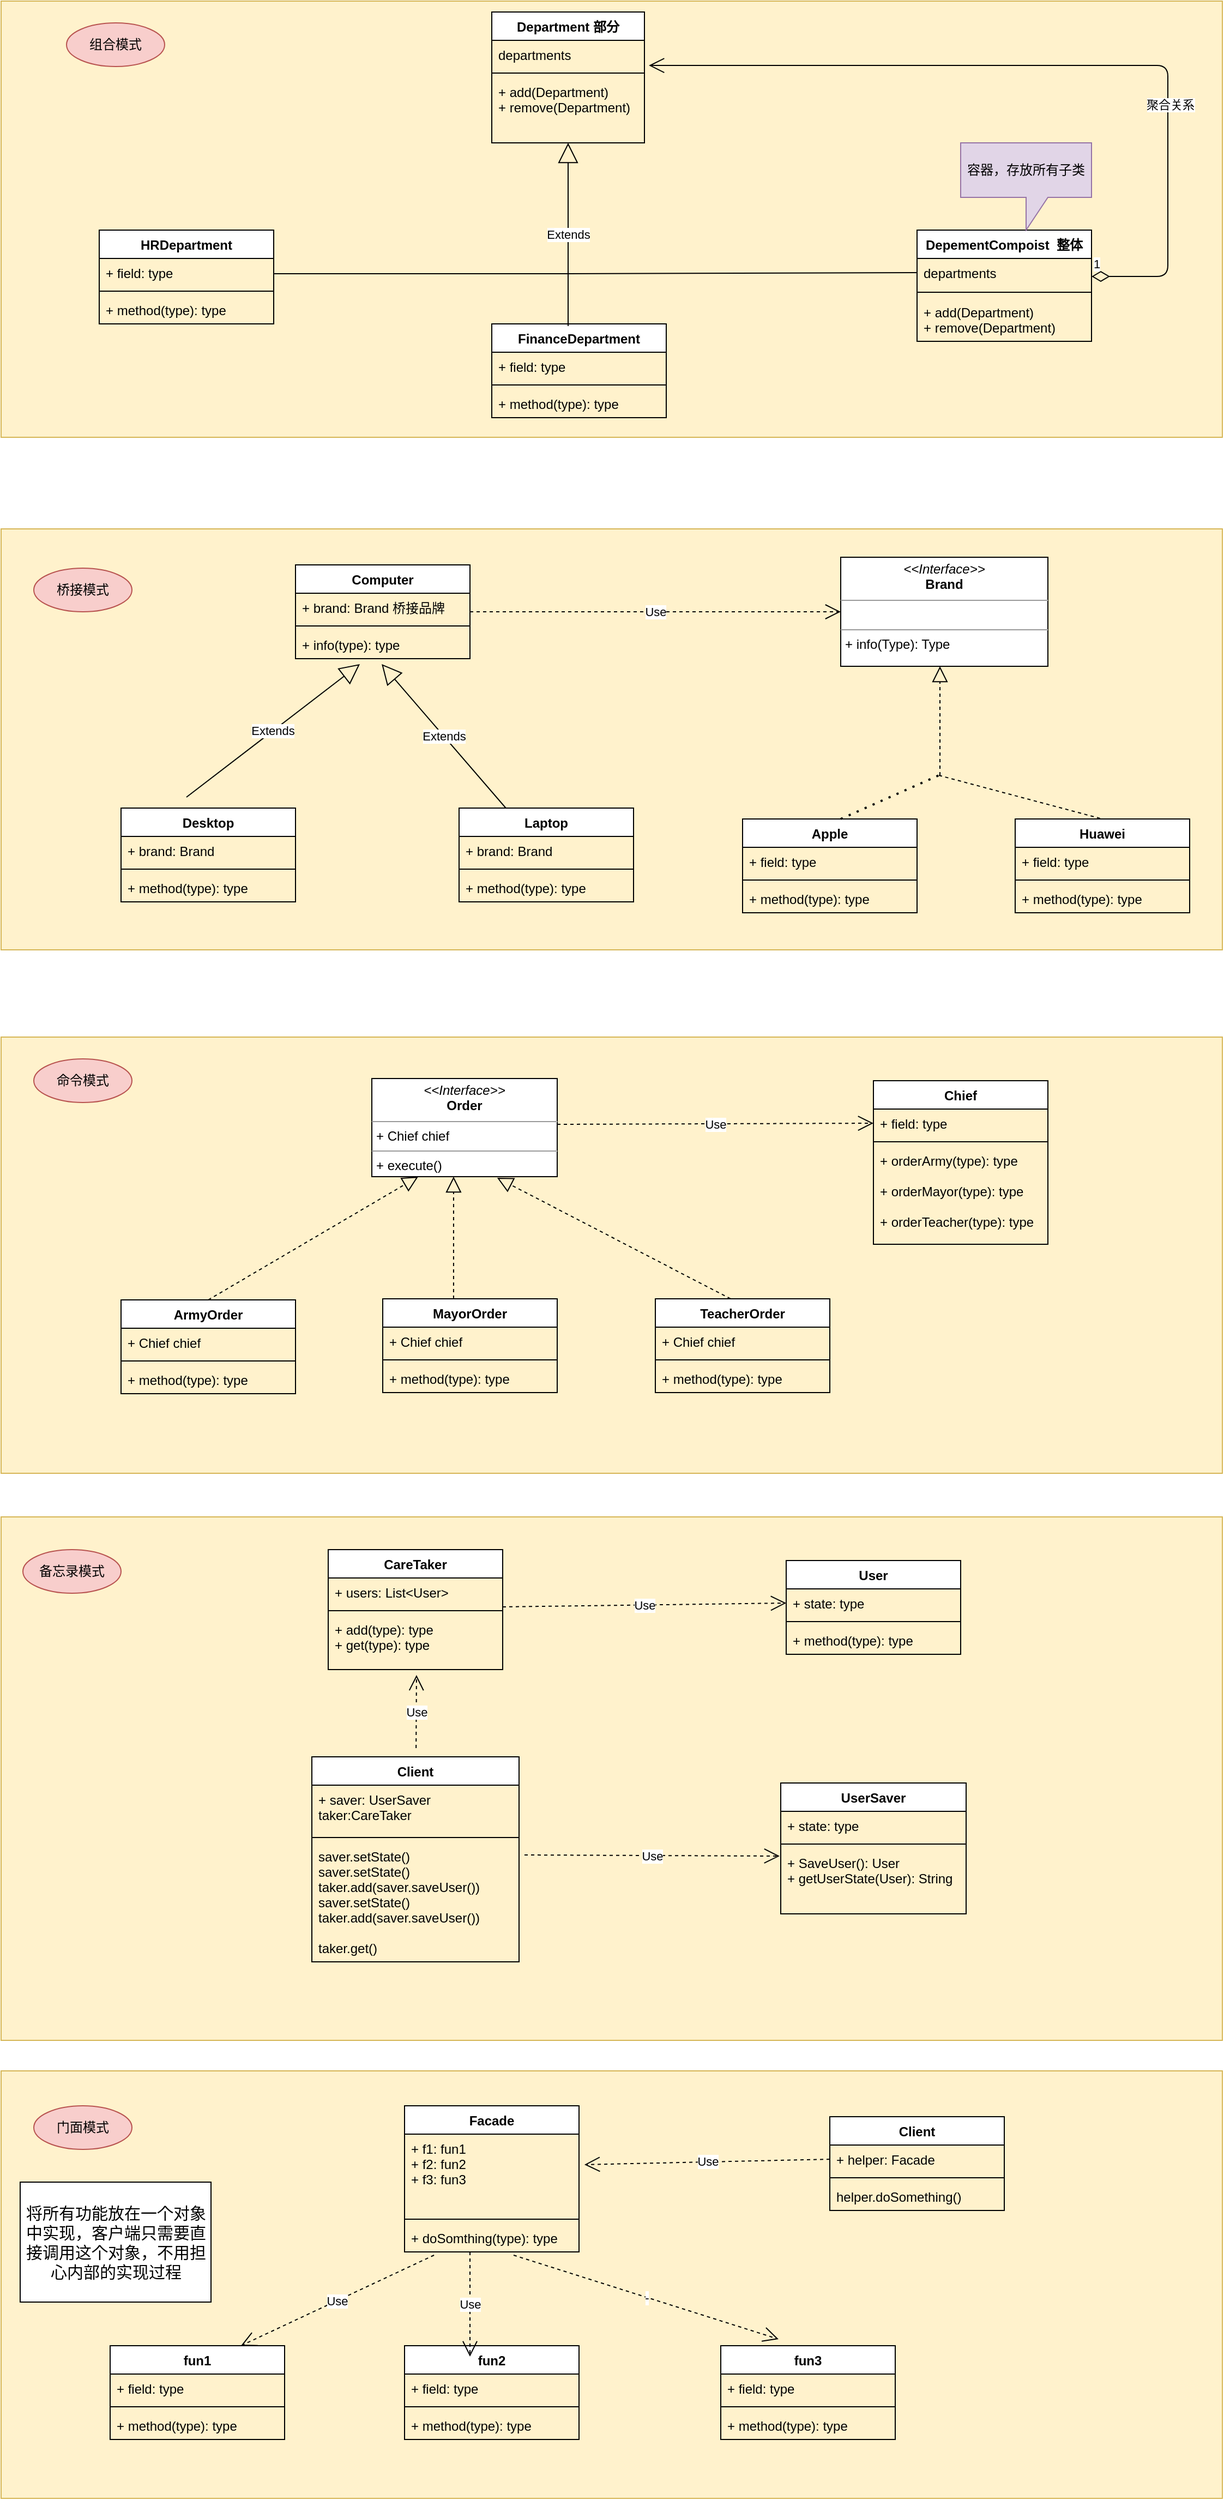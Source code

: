 <mxfile version="15.3.6" type="github">
  <diagram id="GvEr7ZdmqmjLP1MKs6Ed" name="第 1 页">
    <mxGraphModel dx="2591" dy="1581" grid="1" gridSize="10" guides="1" tooltips="1" connect="1" arrows="1" fold="1" page="1" pageScale="1" pageWidth="1169" pageHeight="827" math="0" shadow="0">
      <root>
        <mxCell id="0" />
        <mxCell id="1" parent="0" />
        <mxCell id="4RA-uVg1aK_W-1CRaHT_-1" value="" style="rounded=0;whiteSpace=wrap;html=1;fillColor=#fff2cc;strokeColor=#d6b656;" parent="1" vertex="1">
          <mxGeometry x="-720" y="-70" width="1120" height="400" as="geometry" />
        </mxCell>
        <mxCell id="4RA-uVg1aK_W-1CRaHT_-2" value="组合模式" style="ellipse;whiteSpace=wrap;html=1;fillColor=#f8cecc;strokeColor=#b85450;" parent="1" vertex="1">
          <mxGeometry x="-660" y="-50" width="90" height="40" as="geometry" />
        </mxCell>
        <mxCell id="4RA-uVg1aK_W-1CRaHT_-3" value="Department 部分" style="swimlane;fontStyle=1;align=center;verticalAlign=top;childLayout=stackLayout;horizontal=1;startSize=26;horizontalStack=0;resizeParent=1;resizeParentMax=0;resizeLast=0;collapsible=1;marginBottom=0;" parent="1" vertex="1">
          <mxGeometry x="-270" y="-60" width="140" height="120" as="geometry" />
        </mxCell>
        <mxCell id="4RA-uVg1aK_W-1CRaHT_-4" value="departments" style="text;strokeColor=none;fillColor=none;align=left;verticalAlign=top;spacingLeft=4;spacingRight=4;overflow=hidden;rotatable=0;points=[[0,0.5],[1,0.5]];portConstraint=eastwest;" parent="4RA-uVg1aK_W-1CRaHT_-3" vertex="1">
          <mxGeometry y="26" width="140" height="26" as="geometry" />
        </mxCell>
        <mxCell id="4RA-uVg1aK_W-1CRaHT_-5" value="" style="line;strokeWidth=1;fillColor=none;align=left;verticalAlign=middle;spacingTop=-1;spacingLeft=3;spacingRight=3;rotatable=0;labelPosition=right;points=[];portConstraint=eastwest;" parent="4RA-uVg1aK_W-1CRaHT_-3" vertex="1">
          <mxGeometry y="52" width="140" height="8" as="geometry" />
        </mxCell>
        <mxCell id="4RA-uVg1aK_W-1CRaHT_-6" value="+ add(Department)&#xa;+ remove(Department)" style="text;strokeColor=none;fillColor=none;align=left;verticalAlign=top;spacingLeft=4;spacingRight=4;overflow=hidden;rotatable=0;points=[[0,0.5],[1,0.5]];portConstraint=eastwest;" parent="4RA-uVg1aK_W-1CRaHT_-3" vertex="1">
          <mxGeometry y="60" width="140" height="60" as="geometry" />
        </mxCell>
        <mxCell id="4RA-uVg1aK_W-1CRaHT_-7" value="HRDepartment" style="swimlane;fontStyle=1;align=center;verticalAlign=top;childLayout=stackLayout;horizontal=1;startSize=26;horizontalStack=0;resizeParent=1;resizeParentMax=0;resizeLast=0;collapsible=1;marginBottom=0;" parent="1" vertex="1">
          <mxGeometry x="-630" y="140" width="160" height="86" as="geometry" />
        </mxCell>
        <mxCell id="4RA-uVg1aK_W-1CRaHT_-8" value="+ field: type" style="text;strokeColor=none;fillColor=none;align=left;verticalAlign=top;spacingLeft=4;spacingRight=4;overflow=hidden;rotatable=0;points=[[0,0.5],[1,0.5]];portConstraint=eastwest;" parent="4RA-uVg1aK_W-1CRaHT_-7" vertex="1">
          <mxGeometry y="26" width="160" height="26" as="geometry" />
        </mxCell>
        <mxCell id="4RA-uVg1aK_W-1CRaHT_-9" value="" style="line;strokeWidth=1;fillColor=none;align=left;verticalAlign=middle;spacingTop=-1;spacingLeft=3;spacingRight=3;rotatable=0;labelPosition=right;points=[];portConstraint=eastwest;" parent="4RA-uVg1aK_W-1CRaHT_-7" vertex="1">
          <mxGeometry y="52" width="160" height="8" as="geometry" />
        </mxCell>
        <mxCell id="4RA-uVg1aK_W-1CRaHT_-10" value="+ method(type): type" style="text;strokeColor=none;fillColor=none;align=left;verticalAlign=top;spacingLeft=4;spacingRight=4;overflow=hidden;rotatable=0;points=[[0,0.5],[1,0.5]];portConstraint=eastwest;" parent="4RA-uVg1aK_W-1CRaHT_-7" vertex="1">
          <mxGeometry y="60" width="160" height="26" as="geometry" />
        </mxCell>
        <mxCell id="4RA-uVg1aK_W-1CRaHT_-11" value="FinanceDepartment" style="swimlane;fontStyle=1;align=center;verticalAlign=top;childLayout=stackLayout;horizontal=1;startSize=26;horizontalStack=0;resizeParent=1;resizeParentMax=0;resizeLast=0;collapsible=1;marginBottom=0;" parent="1" vertex="1">
          <mxGeometry x="-270" y="226" width="160" height="86" as="geometry" />
        </mxCell>
        <mxCell id="4RA-uVg1aK_W-1CRaHT_-12" value="+ field: type" style="text;strokeColor=none;fillColor=none;align=left;verticalAlign=top;spacingLeft=4;spacingRight=4;overflow=hidden;rotatable=0;points=[[0,0.5],[1,0.5]];portConstraint=eastwest;" parent="4RA-uVg1aK_W-1CRaHT_-11" vertex="1">
          <mxGeometry y="26" width="160" height="26" as="geometry" />
        </mxCell>
        <mxCell id="4RA-uVg1aK_W-1CRaHT_-13" value="" style="line;strokeWidth=1;fillColor=none;align=left;verticalAlign=middle;spacingTop=-1;spacingLeft=3;spacingRight=3;rotatable=0;labelPosition=right;points=[];portConstraint=eastwest;" parent="4RA-uVg1aK_W-1CRaHT_-11" vertex="1">
          <mxGeometry y="52" width="160" height="8" as="geometry" />
        </mxCell>
        <mxCell id="4RA-uVg1aK_W-1CRaHT_-14" value="+ method(type): type" style="text;strokeColor=none;fillColor=none;align=left;verticalAlign=top;spacingLeft=4;spacingRight=4;overflow=hidden;rotatable=0;points=[[0,0.5],[1,0.5]];portConstraint=eastwest;" parent="4RA-uVg1aK_W-1CRaHT_-11" vertex="1">
          <mxGeometry y="60" width="160" height="26" as="geometry" />
        </mxCell>
        <mxCell id="4RA-uVg1aK_W-1CRaHT_-15" value="DepementCompoist  整体" style="swimlane;fontStyle=1;align=center;verticalAlign=top;childLayout=stackLayout;horizontal=1;startSize=26;horizontalStack=0;resizeParent=1;resizeParentMax=0;resizeLast=0;collapsible=1;marginBottom=0;" parent="1" vertex="1">
          <mxGeometry x="120" y="140" width="160" height="102" as="geometry" />
        </mxCell>
        <mxCell id="4RA-uVg1aK_W-1CRaHT_-16" value="departments " style="text;strokeColor=none;fillColor=none;align=left;verticalAlign=top;spacingLeft=4;spacingRight=4;overflow=hidden;rotatable=0;points=[[0,0.5],[1,0.5]];portConstraint=eastwest;" parent="4RA-uVg1aK_W-1CRaHT_-15" vertex="1">
          <mxGeometry y="26" width="160" height="26" as="geometry" />
        </mxCell>
        <mxCell id="4RA-uVg1aK_W-1CRaHT_-17" value="" style="line;strokeWidth=1;fillColor=none;align=left;verticalAlign=middle;spacingTop=-1;spacingLeft=3;spacingRight=3;rotatable=0;labelPosition=right;points=[];portConstraint=eastwest;" parent="4RA-uVg1aK_W-1CRaHT_-15" vertex="1">
          <mxGeometry y="52" width="160" height="10" as="geometry" />
        </mxCell>
        <mxCell id="4RA-uVg1aK_W-1CRaHT_-18" value="+ add(Department)&#xa;+ remove(Department)" style="text;strokeColor=none;fillColor=none;align=left;verticalAlign=top;spacingLeft=4;spacingRight=4;overflow=hidden;rotatable=0;points=[[0,0.5],[1,0.5]];portConstraint=eastwest;" parent="4RA-uVg1aK_W-1CRaHT_-15" vertex="1">
          <mxGeometry y="62" width="160" height="40" as="geometry" />
        </mxCell>
        <mxCell id="4RA-uVg1aK_W-1CRaHT_-22" value="Extends" style="endArrow=block;endSize=16;endFill=0;html=1;exitX=0.375;exitY=0.023;exitDx=0;exitDy=0;exitPerimeter=0;" parent="1" edge="1">
          <mxGeometry width="160" relative="1" as="geometry">
            <mxPoint x="-200" y="227.978" as="sourcePoint" />
            <mxPoint x="-200" y="60" as="targetPoint" />
          </mxGeometry>
        </mxCell>
        <mxCell id="4RA-uVg1aK_W-1CRaHT_-23" value="容器，存放所有子类" style="shape=callout;whiteSpace=wrap;html=1;perimeter=calloutPerimeter;fillColor=#e1d5e7;strokeColor=#9673a6;" parent="1" vertex="1">
          <mxGeometry x="160" y="60" width="120" height="80" as="geometry" />
        </mxCell>
        <mxCell id="4RA-uVg1aK_W-1CRaHT_-25" value="" style="endArrow=none;html=1;exitX=1;exitY=0.538;exitDx=0;exitDy=0;exitPerimeter=0;" parent="1" source="4RA-uVg1aK_W-1CRaHT_-8" edge="1">
          <mxGeometry width="50" height="50" relative="1" as="geometry">
            <mxPoint x="-470" y="220" as="sourcePoint" />
            <mxPoint x="-200" y="180" as="targetPoint" />
          </mxGeometry>
        </mxCell>
        <mxCell id="4RA-uVg1aK_W-1CRaHT_-26" value="" style="endArrow=none;html=1;entryX=0;entryY=0.5;entryDx=0;entryDy=0;" parent="1" target="4RA-uVg1aK_W-1CRaHT_-16" edge="1">
          <mxGeometry width="50" height="50" relative="1" as="geometry">
            <mxPoint x="-200" y="180" as="sourcePoint" />
            <mxPoint x="-80" y="150" as="targetPoint" />
          </mxGeometry>
        </mxCell>
        <mxCell id="4RA-uVg1aK_W-1CRaHT_-27" value="1" style="endArrow=open;html=1;endSize=12;startArrow=diamondThin;startSize=14;startFill=0;edgeStyle=orthogonalEdgeStyle;align=left;verticalAlign=bottom;entryX=1.029;entryY=0.885;entryDx=0;entryDy=0;entryPerimeter=0;" parent="1" target="4RA-uVg1aK_W-1CRaHT_-4" edge="1">
          <mxGeometry x="-1" y="3" relative="1" as="geometry">
            <mxPoint x="280" y="182.5" as="sourcePoint" />
            <mxPoint x="440" y="182.5" as="targetPoint" />
            <Array as="points">
              <mxPoint x="350" y="183" />
              <mxPoint x="350" y="-11" />
            </Array>
          </mxGeometry>
        </mxCell>
        <mxCell id="4RA-uVg1aK_W-1CRaHT_-28" value="聚合关系" style="edgeLabel;html=1;align=center;verticalAlign=middle;resizable=0;points=[];" parent="4RA-uVg1aK_W-1CRaHT_-27" vertex="1" connectable="0">
          <mxGeometry x="-0.385" y="-2" relative="1" as="geometry">
            <mxPoint as="offset" />
          </mxGeometry>
        </mxCell>
        <mxCell id="4RA-uVg1aK_W-1CRaHT_-29" value="" style="rounded=0;whiteSpace=wrap;html=1;fillColor=#fff2cc;strokeColor=#d6b656;" parent="1" vertex="1">
          <mxGeometry x="-720" y="414" width="1120" height="386" as="geometry" />
        </mxCell>
        <mxCell id="4RA-uVg1aK_W-1CRaHT_-30" value="桥接模式" style="ellipse;whiteSpace=wrap;html=1;fillColor=#f8cecc;strokeColor=#b85450;" parent="1" vertex="1">
          <mxGeometry x="-690" y="450" width="90" height="40" as="geometry" />
        </mxCell>
        <mxCell id="4RA-uVg1aK_W-1CRaHT_-31" value="Computer" style="swimlane;fontStyle=1;align=center;verticalAlign=top;childLayout=stackLayout;horizontal=1;startSize=26;horizontalStack=0;resizeParent=1;resizeParentMax=0;resizeLast=0;collapsible=1;marginBottom=0;" parent="1" vertex="1">
          <mxGeometry x="-450" y="447" width="160" height="86" as="geometry" />
        </mxCell>
        <mxCell id="4RA-uVg1aK_W-1CRaHT_-32" value="+ brand: Brand 桥接品牌" style="text;strokeColor=none;fillColor=none;align=left;verticalAlign=top;spacingLeft=4;spacingRight=4;overflow=hidden;rotatable=0;points=[[0,0.5],[1,0.5]];portConstraint=eastwest;" parent="4RA-uVg1aK_W-1CRaHT_-31" vertex="1">
          <mxGeometry y="26" width="160" height="26" as="geometry" />
        </mxCell>
        <mxCell id="4RA-uVg1aK_W-1CRaHT_-33" value="" style="line;strokeWidth=1;fillColor=none;align=left;verticalAlign=middle;spacingTop=-1;spacingLeft=3;spacingRight=3;rotatable=0;labelPosition=right;points=[];portConstraint=eastwest;" parent="4RA-uVg1aK_W-1CRaHT_-31" vertex="1">
          <mxGeometry y="52" width="160" height="8" as="geometry" />
        </mxCell>
        <mxCell id="4RA-uVg1aK_W-1CRaHT_-34" value="+ info(type): type" style="text;strokeColor=none;fillColor=none;align=left;verticalAlign=top;spacingLeft=4;spacingRight=4;overflow=hidden;rotatable=0;points=[[0,0.5],[1,0.5]];portConstraint=eastwest;" parent="4RA-uVg1aK_W-1CRaHT_-31" vertex="1">
          <mxGeometry y="60" width="160" height="26" as="geometry" />
        </mxCell>
        <mxCell id="4RA-uVg1aK_W-1CRaHT_-49" value="&lt;p style=&quot;margin: 0px ; margin-top: 4px ; text-align: center&quot;&gt;&lt;i&gt;&amp;lt;&amp;lt;Interface&amp;gt;&amp;gt;&lt;/i&gt;&lt;br&gt;&lt;b&gt;Brand&lt;/b&gt;&lt;/p&gt;&lt;hr size=&quot;1&quot;&gt;&lt;p style=&quot;margin: 0px ; margin-left: 4px&quot;&gt;&lt;br&gt;&lt;/p&gt;&lt;hr size=&quot;1&quot;&gt;&lt;p style=&quot;margin: 0px ; margin-left: 4px&quot;&gt;+ info(Type): Type&lt;br&gt;&lt;/p&gt;" style="verticalAlign=top;align=left;overflow=fill;fontSize=12;fontFamily=Helvetica;html=1;" parent="1" vertex="1">
          <mxGeometry x="50" y="440" width="190" height="100" as="geometry" />
        </mxCell>
        <mxCell id="4RA-uVg1aK_W-1CRaHT_-50" value="Desktop" style="swimlane;fontStyle=1;align=center;verticalAlign=top;childLayout=stackLayout;horizontal=1;startSize=26;horizontalStack=0;resizeParent=1;resizeParentMax=0;resizeLast=0;collapsible=1;marginBottom=0;" parent="1" vertex="1">
          <mxGeometry x="-610" y="670" width="160" height="86" as="geometry" />
        </mxCell>
        <mxCell id="4RA-uVg1aK_W-1CRaHT_-51" value="+ brand: Brand" style="text;strokeColor=none;fillColor=none;align=left;verticalAlign=top;spacingLeft=4;spacingRight=4;overflow=hidden;rotatable=0;points=[[0,0.5],[1,0.5]];portConstraint=eastwest;" parent="4RA-uVg1aK_W-1CRaHT_-50" vertex="1">
          <mxGeometry y="26" width="160" height="26" as="geometry" />
        </mxCell>
        <mxCell id="4RA-uVg1aK_W-1CRaHT_-52" value="" style="line;strokeWidth=1;fillColor=none;align=left;verticalAlign=middle;spacingTop=-1;spacingLeft=3;spacingRight=3;rotatable=0;labelPosition=right;points=[];portConstraint=eastwest;" parent="4RA-uVg1aK_W-1CRaHT_-50" vertex="1">
          <mxGeometry y="52" width="160" height="8" as="geometry" />
        </mxCell>
        <mxCell id="4RA-uVg1aK_W-1CRaHT_-53" value="+ method(type): type" style="text;strokeColor=none;fillColor=none;align=left;verticalAlign=top;spacingLeft=4;spacingRight=4;overflow=hidden;rotatable=0;points=[[0,0.5],[1,0.5]];portConstraint=eastwest;" parent="4RA-uVg1aK_W-1CRaHT_-50" vertex="1">
          <mxGeometry y="60" width="160" height="26" as="geometry" />
        </mxCell>
        <mxCell id="4RA-uVg1aK_W-1CRaHT_-54" value="Laptop" style="swimlane;fontStyle=1;align=center;verticalAlign=top;childLayout=stackLayout;horizontal=1;startSize=26;horizontalStack=0;resizeParent=1;resizeParentMax=0;resizeLast=0;collapsible=1;marginBottom=0;" parent="1" vertex="1">
          <mxGeometry x="-300" y="670" width="160" height="86" as="geometry" />
        </mxCell>
        <mxCell id="4RA-uVg1aK_W-1CRaHT_-55" value="+ brand: Brand" style="text;strokeColor=none;fillColor=none;align=left;verticalAlign=top;spacingLeft=4;spacingRight=4;overflow=hidden;rotatable=0;points=[[0,0.5],[1,0.5]];portConstraint=eastwest;" parent="4RA-uVg1aK_W-1CRaHT_-54" vertex="1">
          <mxGeometry y="26" width="160" height="26" as="geometry" />
        </mxCell>
        <mxCell id="4RA-uVg1aK_W-1CRaHT_-56" value="" style="line;strokeWidth=1;fillColor=none;align=left;verticalAlign=middle;spacingTop=-1;spacingLeft=3;spacingRight=3;rotatable=0;labelPosition=right;points=[];portConstraint=eastwest;" parent="4RA-uVg1aK_W-1CRaHT_-54" vertex="1">
          <mxGeometry y="52" width="160" height="8" as="geometry" />
        </mxCell>
        <mxCell id="4RA-uVg1aK_W-1CRaHT_-57" value="+ method(type): type" style="text;strokeColor=none;fillColor=none;align=left;verticalAlign=top;spacingLeft=4;spacingRight=4;overflow=hidden;rotatable=0;points=[[0,0.5],[1,0.5]];portConstraint=eastwest;" parent="4RA-uVg1aK_W-1CRaHT_-54" vertex="1">
          <mxGeometry y="60" width="160" height="26" as="geometry" />
        </mxCell>
        <mxCell id="4RA-uVg1aK_W-1CRaHT_-58" value="Apple" style="swimlane;fontStyle=1;align=center;verticalAlign=top;childLayout=stackLayout;horizontal=1;startSize=26;horizontalStack=0;resizeParent=1;resizeParentMax=0;resizeLast=0;collapsible=1;marginBottom=0;" parent="1" vertex="1">
          <mxGeometry x="-40" y="680" width="160" height="86" as="geometry" />
        </mxCell>
        <mxCell id="4RA-uVg1aK_W-1CRaHT_-59" value="+ field: type" style="text;strokeColor=none;fillColor=none;align=left;verticalAlign=top;spacingLeft=4;spacingRight=4;overflow=hidden;rotatable=0;points=[[0,0.5],[1,0.5]];portConstraint=eastwest;" parent="4RA-uVg1aK_W-1CRaHT_-58" vertex="1">
          <mxGeometry y="26" width="160" height="26" as="geometry" />
        </mxCell>
        <mxCell id="4RA-uVg1aK_W-1CRaHT_-60" value="" style="line;strokeWidth=1;fillColor=none;align=left;verticalAlign=middle;spacingTop=-1;spacingLeft=3;spacingRight=3;rotatable=0;labelPosition=right;points=[];portConstraint=eastwest;" parent="4RA-uVg1aK_W-1CRaHT_-58" vertex="1">
          <mxGeometry y="52" width="160" height="8" as="geometry" />
        </mxCell>
        <mxCell id="4RA-uVg1aK_W-1CRaHT_-61" value="+ method(type): type" style="text;strokeColor=none;fillColor=none;align=left;verticalAlign=top;spacingLeft=4;spacingRight=4;overflow=hidden;rotatable=0;points=[[0,0.5],[1,0.5]];portConstraint=eastwest;" parent="4RA-uVg1aK_W-1CRaHT_-58" vertex="1">
          <mxGeometry y="60" width="160" height="26" as="geometry" />
        </mxCell>
        <mxCell id="4RA-uVg1aK_W-1CRaHT_-62" value="Huawei" style="swimlane;fontStyle=1;align=center;verticalAlign=top;childLayout=stackLayout;horizontal=1;startSize=26;horizontalStack=0;resizeParent=1;resizeParentMax=0;resizeLast=0;collapsible=1;marginBottom=0;" parent="1" vertex="1">
          <mxGeometry x="210" y="680" width="160" height="86" as="geometry" />
        </mxCell>
        <mxCell id="4RA-uVg1aK_W-1CRaHT_-63" value="+ field: type" style="text;strokeColor=none;fillColor=none;align=left;verticalAlign=top;spacingLeft=4;spacingRight=4;overflow=hidden;rotatable=0;points=[[0,0.5],[1,0.5]];portConstraint=eastwest;" parent="4RA-uVg1aK_W-1CRaHT_-62" vertex="1">
          <mxGeometry y="26" width="160" height="26" as="geometry" />
        </mxCell>
        <mxCell id="4RA-uVg1aK_W-1CRaHT_-64" value="" style="line;strokeWidth=1;fillColor=none;align=left;verticalAlign=middle;spacingTop=-1;spacingLeft=3;spacingRight=3;rotatable=0;labelPosition=right;points=[];portConstraint=eastwest;" parent="4RA-uVg1aK_W-1CRaHT_-62" vertex="1">
          <mxGeometry y="52" width="160" height="8" as="geometry" />
        </mxCell>
        <mxCell id="4RA-uVg1aK_W-1CRaHT_-65" value="+ method(type): type" style="text;strokeColor=none;fillColor=none;align=left;verticalAlign=top;spacingLeft=4;spacingRight=4;overflow=hidden;rotatable=0;points=[[0,0.5],[1,0.5]];portConstraint=eastwest;" parent="4RA-uVg1aK_W-1CRaHT_-62" vertex="1">
          <mxGeometry y="60" width="160" height="26" as="geometry" />
        </mxCell>
        <mxCell id="4RA-uVg1aK_W-1CRaHT_-66" value="" style="endArrow=block;dashed=1;endFill=0;endSize=12;html=1;entryX=0.5;entryY=1;entryDx=0;entryDy=0;" parent="1" edge="1">
          <mxGeometry width="160" relative="1" as="geometry">
            <mxPoint x="141" y="640" as="sourcePoint" />
            <mxPoint x="141" y="540" as="targetPoint" />
          </mxGeometry>
        </mxCell>
        <mxCell id="4RA-uVg1aK_W-1CRaHT_-67" value="" style="endArrow=none;dashed=1;html=1;dashPattern=1 3;strokeWidth=2;" parent="1" edge="1">
          <mxGeometry width="50" height="50" relative="1" as="geometry">
            <mxPoint x="50" y="680" as="sourcePoint" />
            <mxPoint x="140" y="640" as="targetPoint" />
          </mxGeometry>
        </mxCell>
        <mxCell id="4RA-uVg1aK_W-1CRaHT_-68" value="" style="endArrow=none;dashed=1;html=1;entryX=0.5;entryY=0;entryDx=0;entryDy=0;" parent="1" target="4RA-uVg1aK_W-1CRaHT_-62" edge="1">
          <mxGeometry width="50" height="50" relative="1" as="geometry">
            <mxPoint x="140" y="640" as="sourcePoint" />
            <mxPoint x="240" y="646.218" as="targetPoint" />
          </mxGeometry>
        </mxCell>
        <mxCell id="4RA-uVg1aK_W-1CRaHT_-69" value="Extends" style="endArrow=block;endSize=16;endFill=0;html=1;entryX=0.369;entryY=1.192;entryDx=0;entryDy=0;entryPerimeter=0;" parent="1" target="4RA-uVg1aK_W-1CRaHT_-34" edge="1">
          <mxGeometry width="160" relative="1" as="geometry">
            <mxPoint x="-550" y="660" as="sourcePoint" />
            <mxPoint x="-390" y="660" as="targetPoint" />
          </mxGeometry>
        </mxCell>
        <mxCell id="4RA-uVg1aK_W-1CRaHT_-70" value="Extends" style="endArrow=block;endSize=16;endFill=0;html=1;entryX=0.494;entryY=1.192;entryDx=0;entryDy=0;entryPerimeter=0;" parent="1" source="4RA-uVg1aK_W-1CRaHT_-54" target="4RA-uVg1aK_W-1CRaHT_-34" edge="1">
          <mxGeometry width="160" relative="1" as="geometry">
            <mxPoint x="-370" y="570" as="sourcePoint" />
            <mxPoint x="-210" y="570" as="targetPoint" />
          </mxGeometry>
        </mxCell>
        <mxCell id="4RA-uVg1aK_W-1CRaHT_-71" value="Use" style="endArrow=open;endSize=12;dashed=1;html=1;entryX=0;entryY=0.5;entryDx=0;entryDy=0;" parent="1" target="4RA-uVg1aK_W-1CRaHT_-49" edge="1">
          <mxGeometry width="160" relative="1" as="geometry">
            <mxPoint x="-290" y="490" as="sourcePoint" />
            <mxPoint x="-130" y="490" as="targetPoint" />
          </mxGeometry>
        </mxCell>
        <mxCell id="ZDhv_CocWmKx3d2dLBUa-2" value="" style="rounded=0;whiteSpace=wrap;html=1;hachureGap=4;pointerEvents=0;fillColor=#fff2cc;strokeColor=#d6b656;" parent="1" vertex="1">
          <mxGeometry x="-720" y="880" width="1120" height="400" as="geometry" />
        </mxCell>
        <mxCell id="ZDhv_CocWmKx3d2dLBUa-3" value="命令模式" style="ellipse;whiteSpace=wrap;html=1;fillColor=#f8cecc;strokeColor=#b85450;" parent="1" vertex="1">
          <mxGeometry x="-690" y="900" width="90" height="40" as="geometry" />
        </mxCell>
        <mxCell id="ZDhv_CocWmKx3d2dLBUa-4" value="Chief" style="swimlane;fontStyle=1;align=center;verticalAlign=top;childLayout=stackLayout;horizontal=1;startSize=26;horizontalStack=0;resizeParent=1;resizeParentMax=0;resizeLast=0;collapsible=1;marginBottom=0;hachureGap=4;pointerEvents=0;" parent="1" vertex="1">
          <mxGeometry x="80" y="920" width="160" height="150" as="geometry" />
        </mxCell>
        <mxCell id="ZDhv_CocWmKx3d2dLBUa-5" value="+ field: type" style="text;strokeColor=none;fillColor=none;align=left;verticalAlign=top;spacingLeft=4;spacingRight=4;overflow=hidden;rotatable=0;points=[[0,0.5],[1,0.5]];portConstraint=eastwest;" parent="ZDhv_CocWmKx3d2dLBUa-4" vertex="1">
          <mxGeometry y="26" width="160" height="26" as="geometry" />
        </mxCell>
        <mxCell id="ZDhv_CocWmKx3d2dLBUa-6" value="" style="line;strokeWidth=1;fillColor=none;align=left;verticalAlign=middle;spacingTop=-1;spacingLeft=3;spacingRight=3;rotatable=0;labelPosition=right;points=[];portConstraint=eastwest;" parent="ZDhv_CocWmKx3d2dLBUa-4" vertex="1">
          <mxGeometry y="52" width="160" height="8" as="geometry" />
        </mxCell>
        <mxCell id="ZDhv_CocWmKx3d2dLBUa-7" value="+ orderArmy(type): type&#xa;&#xa;+ orderMayor(type): type&#xa;&#xa;+ orderTeacher(type): type" style="text;strokeColor=none;fillColor=none;align=left;verticalAlign=top;spacingLeft=4;spacingRight=4;overflow=hidden;rotatable=0;points=[[0,0.5],[1,0.5]];portConstraint=eastwest;" parent="ZDhv_CocWmKx3d2dLBUa-4" vertex="1">
          <mxGeometry y="60" width="160" height="90" as="geometry" />
        </mxCell>
        <mxCell id="ZDhv_CocWmKx3d2dLBUa-12" value="&lt;p style=&quot;margin: 0px ; margin-top: 4px ; text-align: center&quot;&gt;&lt;i&gt;&amp;lt;&amp;lt;Interface&amp;gt;&amp;gt;&lt;/i&gt;&lt;br&gt;&lt;b&gt;Order&lt;/b&gt;&lt;/p&gt;&lt;hr size=&quot;1&quot;&gt;&lt;p style=&quot;margin: 0px ; margin-left: 4px&quot;&gt;+ Chief chief&lt;br&gt;&lt;/p&gt;&lt;hr size=&quot;1&quot;&gt;&lt;p style=&quot;margin: 0px ; margin-left: 4px&quot;&gt;+ execute()&lt;/p&gt;" style="verticalAlign=top;align=left;overflow=fill;fontSize=12;fontFamily=Helvetica;html=1;hachureGap=4;pointerEvents=0;" parent="1" vertex="1">
          <mxGeometry x="-380" y="918" width="170" height="90" as="geometry" />
        </mxCell>
        <mxCell id="ZDhv_CocWmKx3d2dLBUa-13" value="ArmyOrder" style="swimlane;fontStyle=1;align=center;verticalAlign=top;childLayout=stackLayout;horizontal=1;startSize=26;horizontalStack=0;resizeParent=1;resizeParentMax=0;resizeLast=0;collapsible=1;marginBottom=0;hachureGap=4;pointerEvents=0;" parent="1" vertex="1">
          <mxGeometry x="-610" y="1121" width="160" height="86" as="geometry" />
        </mxCell>
        <mxCell id="ZDhv_CocWmKx3d2dLBUa-14" value="+ Chief chief" style="text;strokeColor=none;fillColor=none;align=left;verticalAlign=top;spacingLeft=4;spacingRight=4;overflow=hidden;rotatable=0;points=[[0,0.5],[1,0.5]];portConstraint=eastwest;" parent="ZDhv_CocWmKx3d2dLBUa-13" vertex="1">
          <mxGeometry y="26" width="160" height="26" as="geometry" />
        </mxCell>
        <mxCell id="ZDhv_CocWmKx3d2dLBUa-15" value="" style="line;strokeWidth=1;fillColor=none;align=left;verticalAlign=middle;spacingTop=-1;spacingLeft=3;spacingRight=3;rotatable=0;labelPosition=right;points=[];portConstraint=eastwest;" parent="ZDhv_CocWmKx3d2dLBUa-13" vertex="1">
          <mxGeometry y="52" width="160" height="8" as="geometry" />
        </mxCell>
        <mxCell id="ZDhv_CocWmKx3d2dLBUa-16" value="+ method(type): type" style="text;strokeColor=none;fillColor=none;align=left;verticalAlign=top;spacingLeft=4;spacingRight=4;overflow=hidden;rotatable=0;points=[[0,0.5],[1,0.5]];portConstraint=eastwest;" parent="ZDhv_CocWmKx3d2dLBUa-13" vertex="1">
          <mxGeometry y="60" width="160" height="26" as="geometry" />
        </mxCell>
        <mxCell id="ZDhv_CocWmKx3d2dLBUa-17" value="MayorOrder" style="swimlane;fontStyle=1;align=center;verticalAlign=top;childLayout=stackLayout;horizontal=1;startSize=26;horizontalStack=0;resizeParent=1;resizeParentMax=0;resizeLast=0;collapsible=1;marginBottom=0;hachureGap=4;pointerEvents=0;" parent="1" vertex="1">
          <mxGeometry x="-370" y="1120" width="160" height="86" as="geometry" />
        </mxCell>
        <mxCell id="ZDhv_CocWmKx3d2dLBUa-18" value="+ Chief chief" style="text;strokeColor=none;fillColor=none;align=left;verticalAlign=top;spacingLeft=4;spacingRight=4;overflow=hidden;rotatable=0;points=[[0,0.5],[1,0.5]];portConstraint=eastwest;" parent="ZDhv_CocWmKx3d2dLBUa-17" vertex="1">
          <mxGeometry y="26" width="160" height="26" as="geometry" />
        </mxCell>
        <mxCell id="ZDhv_CocWmKx3d2dLBUa-19" value="" style="line;strokeWidth=1;fillColor=none;align=left;verticalAlign=middle;spacingTop=-1;spacingLeft=3;spacingRight=3;rotatable=0;labelPosition=right;points=[];portConstraint=eastwest;" parent="ZDhv_CocWmKx3d2dLBUa-17" vertex="1">
          <mxGeometry y="52" width="160" height="8" as="geometry" />
        </mxCell>
        <mxCell id="ZDhv_CocWmKx3d2dLBUa-20" value="+ method(type): type" style="text;strokeColor=none;fillColor=none;align=left;verticalAlign=top;spacingLeft=4;spacingRight=4;overflow=hidden;rotatable=0;points=[[0,0.5],[1,0.5]];portConstraint=eastwest;" parent="ZDhv_CocWmKx3d2dLBUa-17" vertex="1">
          <mxGeometry y="60" width="160" height="26" as="geometry" />
        </mxCell>
        <mxCell id="ZDhv_CocWmKx3d2dLBUa-21" value="TeacherOrder" style="swimlane;fontStyle=1;align=center;verticalAlign=top;childLayout=stackLayout;horizontal=1;startSize=26;horizontalStack=0;resizeParent=1;resizeParentMax=0;resizeLast=0;collapsible=1;marginBottom=0;hachureGap=4;pointerEvents=0;" parent="1" vertex="1">
          <mxGeometry x="-120" y="1120" width="160" height="86" as="geometry" />
        </mxCell>
        <mxCell id="ZDhv_CocWmKx3d2dLBUa-22" value="+ Chief chief" style="text;strokeColor=none;fillColor=none;align=left;verticalAlign=top;spacingLeft=4;spacingRight=4;overflow=hidden;rotatable=0;points=[[0,0.5],[1,0.5]];portConstraint=eastwest;" parent="ZDhv_CocWmKx3d2dLBUa-21" vertex="1">
          <mxGeometry y="26" width="160" height="26" as="geometry" />
        </mxCell>
        <mxCell id="ZDhv_CocWmKx3d2dLBUa-23" value="" style="line;strokeWidth=1;fillColor=none;align=left;verticalAlign=middle;spacingTop=-1;spacingLeft=3;spacingRight=3;rotatable=0;labelPosition=right;points=[];portConstraint=eastwest;" parent="ZDhv_CocWmKx3d2dLBUa-21" vertex="1">
          <mxGeometry y="52" width="160" height="8" as="geometry" />
        </mxCell>
        <mxCell id="ZDhv_CocWmKx3d2dLBUa-24" value="+ method(type): type" style="text;strokeColor=none;fillColor=none;align=left;verticalAlign=top;spacingLeft=4;spacingRight=4;overflow=hidden;rotatable=0;points=[[0,0.5],[1,0.5]];portConstraint=eastwest;" parent="ZDhv_CocWmKx3d2dLBUa-21" vertex="1">
          <mxGeometry y="60" width="160" height="26" as="geometry" />
        </mxCell>
        <mxCell id="ZDhv_CocWmKx3d2dLBUa-28" value="" style="endArrow=block;dashed=1;endFill=0;endSize=12;html=1;sourcePerimeterSpacing=8;targetPerimeterSpacing=8;entryX=0.25;entryY=1;entryDx=0;entryDy=0;exitX=0.5;exitY=0;exitDx=0;exitDy=0;" parent="1" source="ZDhv_CocWmKx3d2dLBUa-13" target="ZDhv_CocWmKx3d2dLBUa-12" edge="1">
          <mxGeometry width="160" relative="1" as="geometry">
            <mxPoint x="-550" y="1100" as="sourcePoint" />
            <mxPoint x="-390" y="1100" as="targetPoint" />
          </mxGeometry>
        </mxCell>
        <mxCell id="ZDhv_CocWmKx3d2dLBUa-30" value="" style="endArrow=block;dashed=1;endFill=0;endSize=12;html=1;sourcePerimeterSpacing=8;targetPerimeterSpacing=8;entryX=0.441;entryY=1;entryDx=0;entryDy=0;entryPerimeter=0;exitX=0.406;exitY=0;exitDx=0;exitDy=0;exitPerimeter=0;" parent="1" source="ZDhv_CocWmKx3d2dLBUa-17" target="ZDhv_CocWmKx3d2dLBUa-12" edge="1">
          <mxGeometry width="160" relative="1" as="geometry">
            <mxPoint x="-270" y="1070" as="sourcePoint" />
            <mxPoint x="-110" y="1070" as="targetPoint" />
          </mxGeometry>
        </mxCell>
        <mxCell id="ZDhv_CocWmKx3d2dLBUa-31" value="" style="endArrow=block;dashed=1;endFill=0;endSize=12;html=1;sourcePerimeterSpacing=8;targetPerimeterSpacing=8;entryX=0.676;entryY=1.011;entryDx=0;entryDy=0;entryPerimeter=0;exitX=0.431;exitY=0;exitDx=0;exitDy=0;exitPerimeter=0;" parent="1" source="ZDhv_CocWmKx3d2dLBUa-21" target="ZDhv_CocWmKx3d2dLBUa-12" edge="1">
          <mxGeometry width="160" relative="1" as="geometry">
            <mxPoint x="-180" y="1030" as="sourcePoint" />
            <mxPoint x="-20" y="1030" as="targetPoint" />
          </mxGeometry>
        </mxCell>
        <mxCell id="ZDhv_CocWmKx3d2dLBUa-32" value="Use" style="endArrow=open;endSize=12;dashed=1;html=1;sourcePerimeterSpacing=8;targetPerimeterSpacing=8;entryX=0;entryY=0.5;entryDx=0;entryDy=0;" parent="1" target="ZDhv_CocWmKx3d2dLBUa-5" edge="1">
          <mxGeometry width="160" relative="1" as="geometry">
            <mxPoint x="-210" y="960" as="sourcePoint" />
            <mxPoint x="-50" y="960" as="targetPoint" />
          </mxGeometry>
        </mxCell>
        <mxCell id="ZDhv_CocWmKx3d2dLBUa-34" value="" style="rounded=0;whiteSpace=wrap;html=1;hachureGap=4;pointerEvents=0;fillColor=#fff2cc;strokeColor=#d6b656;" parent="1" vertex="1">
          <mxGeometry x="-720" y="1320" width="1120" height="480" as="geometry" />
        </mxCell>
        <mxCell id="ZDhv_CocWmKx3d2dLBUa-35" value="备忘录模式" style="ellipse;whiteSpace=wrap;html=1;fillColor=#f8cecc;strokeColor=#b85450;" parent="1" vertex="1">
          <mxGeometry x="-700" y="1350" width="90" height="40" as="geometry" />
        </mxCell>
        <mxCell id="ZDhv_CocWmKx3d2dLBUa-36" value="User" style="swimlane;fontStyle=1;align=center;verticalAlign=top;childLayout=stackLayout;horizontal=1;startSize=26;horizontalStack=0;resizeParent=1;resizeParentMax=0;resizeLast=0;collapsible=1;marginBottom=0;hachureGap=4;pointerEvents=0;" parent="1" vertex="1">
          <mxGeometry y="1360" width="160" height="86" as="geometry" />
        </mxCell>
        <mxCell id="ZDhv_CocWmKx3d2dLBUa-37" value="+ state: type" style="text;strokeColor=none;fillColor=none;align=left;verticalAlign=top;spacingLeft=4;spacingRight=4;overflow=hidden;rotatable=0;points=[[0,0.5],[1,0.5]];portConstraint=eastwest;" parent="ZDhv_CocWmKx3d2dLBUa-36" vertex="1">
          <mxGeometry y="26" width="160" height="26" as="geometry" />
        </mxCell>
        <mxCell id="ZDhv_CocWmKx3d2dLBUa-38" value="" style="line;strokeWidth=1;fillColor=none;align=left;verticalAlign=middle;spacingTop=-1;spacingLeft=3;spacingRight=3;rotatable=0;labelPosition=right;points=[];portConstraint=eastwest;" parent="ZDhv_CocWmKx3d2dLBUa-36" vertex="1">
          <mxGeometry y="52" width="160" height="8" as="geometry" />
        </mxCell>
        <mxCell id="ZDhv_CocWmKx3d2dLBUa-39" value="+ method(type): type" style="text;strokeColor=none;fillColor=none;align=left;verticalAlign=top;spacingLeft=4;spacingRight=4;overflow=hidden;rotatable=0;points=[[0,0.5],[1,0.5]];portConstraint=eastwest;" parent="ZDhv_CocWmKx3d2dLBUa-36" vertex="1">
          <mxGeometry y="60" width="160" height="26" as="geometry" />
        </mxCell>
        <mxCell id="ZDhv_CocWmKx3d2dLBUa-40" value="UserSaver" style="swimlane;fontStyle=1;align=center;verticalAlign=top;childLayout=stackLayout;horizontal=1;startSize=26;horizontalStack=0;resizeParent=1;resizeParentMax=0;resizeLast=0;collapsible=1;marginBottom=0;hachureGap=4;pointerEvents=0;" parent="1" vertex="1">
          <mxGeometry x="-5" y="1564" width="170" height="120" as="geometry" />
        </mxCell>
        <mxCell id="ZDhv_CocWmKx3d2dLBUa-41" value="+ state: type" style="text;strokeColor=none;fillColor=none;align=left;verticalAlign=top;spacingLeft=4;spacingRight=4;overflow=hidden;rotatable=0;points=[[0,0.5],[1,0.5]];portConstraint=eastwest;" parent="ZDhv_CocWmKx3d2dLBUa-40" vertex="1">
          <mxGeometry y="26" width="170" height="26" as="geometry" />
        </mxCell>
        <mxCell id="ZDhv_CocWmKx3d2dLBUa-42" value="" style="line;strokeWidth=1;fillColor=none;align=left;verticalAlign=middle;spacingTop=-1;spacingLeft=3;spacingRight=3;rotatable=0;labelPosition=right;points=[];portConstraint=eastwest;" parent="ZDhv_CocWmKx3d2dLBUa-40" vertex="1">
          <mxGeometry y="52" width="170" height="8" as="geometry" />
        </mxCell>
        <mxCell id="ZDhv_CocWmKx3d2dLBUa-43" value="+ SaveUser(): User&#xa;+ getUserState(User): String" style="text;strokeColor=none;fillColor=none;align=left;verticalAlign=top;spacingLeft=4;spacingRight=4;overflow=hidden;rotatable=0;points=[[0,0.5],[1,0.5]];portConstraint=eastwest;" parent="ZDhv_CocWmKx3d2dLBUa-40" vertex="1">
          <mxGeometry y="60" width="170" height="60" as="geometry" />
        </mxCell>
        <mxCell id="ZDhv_CocWmKx3d2dLBUa-49" value="CareTaker" style="swimlane;fontStyle=1;align=center;verticalAlign=top;childLayout=stackLayout;horizontal=1;startSize=26;horizontalStack=0;resizeParent=1;resizeParentMax=0;resizeLast=0;collapsible=1;marginBottom=0;hachureGap=4;pointerEvents=0;" parent="1" vertex="1">
          <mxGeometry x="-420" y="1350" width="160" height="110" as="geometry" />
        </mxCell>
        <mxCell id="ZDhv_CocWmKx3d2dLBUa-50" value="+ users: List&lt;User&gt;" style="text;strokeColor=none;fillColor=none;align=left;verticalAlign=top;spacingLeft=4;spacingRight=4;overflow=hidden;rotatable=0;points=[[0,0.5],[1,0.5]];portConstraint=eastwest;" parent="ZDhv_CocWmKx3d2dLBUa-49" vertex="1">
          <mxGeometry y="26" width="160" height="26" as="geometry" />
        </mxCell>
        <mxCell id="ZDhv_CocWmKx3d2dLBUa-51" value="" style="line;strokeWidth=1;fillColor=none;align=left;verticalAlign=middle;spacingTop=-1;spacingLeft=3;spacingRight=3;rotatable=0;labelPosition=right;points=[];portConstraint=eastwest;" parent="ZDhv_CocWmKx3d2dLBUa-49" vertex="1">
          <mxGeometry y="52" width="160" height="8" as="geometry" />
        </mxCell>
        <mxCell id="ZDhv_CocWmKx3d2dLBUa-52" value="+ add(type): type&#xa;+ get(type): type" style="text;strokeColor=none;fillColor=none;align=left;verticalAlign=top;spacingLeft=4;spacingRight=4;overflow=hidden;rotatable=0;points=[[0,0.5],[1,0.5]];portConstraint=eastwest;" parent="ZDhv_CocWmKx3d2dLBUa-49" vertex="1">
          <mxGeometry y="60" width="160" height="50" as="geometry" />
        </mxCell>
        <mxCell id="ZDhv_CocWmKx3d2dLBUa-53" value="Client" style="swimlane;fontStyle=1;align=center;verticalAlign=top;childLayout=stackLayout;horizontal=1;startSize=26;horizontalStack=0;resizeParent=1;resizeParentMax=0;resizeLast=0;collapsible=1;marginBottom=0;hachureGap=4;pointerEvents=0;" parent="1" vertex="1">
          <mxGeometry x="-435" y="1540" width="190" height="188" as="geometry" />
        </mxCell>
        <mxCell id="ZDhv_CocWmKx3d2dLBUa-54" value="+ saver: UserSaver&#xa;taker:CareTaker" style="text;strokeColor=none;fillColor=none;align=left;verticalAlign=top;spacingLeft=4;spacingRight=4;overflow=hidden;rotatable=0;points=[[0,0.5],[1,0.5]];portConstraint=eastwest;" parent="ZDhv_CocWmKx3d2dLBUa-53" vertex="1">
          <mxGeometry y="26" width="190" height="44" as="geometry" />
        </mxCell>
        <mxCell id="ZDhv_CocWmKx3d2dLBUa-55" value="" style="line;strokeWidth=1;fillColor=none;align=left;verticalAlign=middle;spacingTop=-1;spacingLeft=3;spacingRight=3;rotatable=0;labelPosition=right;points=[];portConstraint=eastwest;" parent="ZDhv_CocWmKx3d2dLBUa-53" vertex="1">
          <mxGeometry y="70" width="190" height="8" as="geometry" />
        </mxCell>
        <mxCell id="ZDhv_CocWmKx3d2dLBUa-56" value="saver.setState()&#xa;saver.setState()&#xa;taker.add(saver.saveUser())&#xa;saver.setState()&#xa;taker.add(saver.saveUser())&#xa;&#xa;taker.get()&#xa;" style="text;strokeColor=none;fillColor=none;align=left;verticalAlign=top;spacingLeft=4;spacingRight=4;overflow=hidden;rotatable=0;points=[[0,0.5],[1,0.5]];portConstraint=eastwest;" parent="ZDhv_CocWmKx3d2dLBUa-53" vertex="1">
          <mxGeometry y="78" width="190" height="110" as="geometry" />
        </mxCell>
        <mxCell id="ZDhv_CocWmKx3d2dLBUa-57" value="Use" style="endArrow=open;endSize=12;dashed=1;html=1;sourcePerimeterSpacing=8;targetPerimeterSpacing=8;entryX=0;entryY=0.5;entryDx=0;entryDy=0;" parent="1" target="ZDhv_CocWmKx3d2dLBUa-37" edge="1">
          <mxGeometry width="160" relative="1" as="geometry">
            <mxPoint x="-260" y="1402.5" as="sourcePoint" />
            <mxPoint x="-100" y="1402.5" as="targetPoint" />
          </mxGeometry>
        </mxCell>
        <mxCell id="ZDhv_CocWmKx3d2dLBUa-58" value="Use" style="endArrow=open;endSize=12;dashed=1;html=1;sourcePerimeterSpacing=8;targetPerimeterSpacing=8;entryX=-0.006;entryY=0.117;entryDx=0;entryDy=0;entryPerimeter=0;" parent="1" target="ZDhv_CocWmKx3d2dLBUa-43" edge="1">
          <mxGeometry width="160" relative="1" as="geometry">
            <mxPoint x="-240" y="1630" as="sourcePoint" />
            <mxPoint x="-80" y="1630" as="targetPoint" />
          </mxGeometry>
        </mxCell>
        <mxCell id="ZDhv_CocWmKx3d2dLBUa-59" value="Use" style="endArrow=open;endSize=12;dashed=1;html=1;sourcePerimeterSpacing=8;targetPerimeterSpacing=8;entryX=0.506;entryY=1.1;entryDx=0;entryDy=0;entryPerimeter=0;" parent="1" source="ZDhv_CocWmKx3d2dLBUa-53" target="ZDhv_CocWmKx3d2dLBUa-52" edge="1">
          <mxGeometry width="160" relative="1" as="geometry">
            <mxPoint x="-380" y="1500" as="sourcePoint" />
            <mxPoint x="-220" y="1500" as="targetPoint" />
          </mxGeometry>
        </mxCell>
        <mxCell id="QkfoueiDYGQNY5Hvtzc9-1" value="" style="rounded=0;whiteSpace=wrap;html=1;hachureGap=4;pointerEvents=0;fillColor=#fff2cc;strokeColor=#d6b656;" vertex="1" parent="1">
          <mxGeometry x="-720" y="1828" width="1120" height="392" as="geometry" />
        </mxCell>
        <mxCell id="QkfoueiDYGQNY5Hvtzc9-2" value="门面模式" style="ellipse;whiteSpace=wrap;html=1;fillColor=#f8cecc;strokeColor=#b85450;" vertex="1" parent="1">
          <mxGeometry x="-690" y="1860" width="90" height="40" as="geometry" />
        </mxCell>
        <mxCell id="QkfoueiDYGQNY5Hvtzc9-3" value="Facade" style="swimlane;fontStyle=1;align=center;verticalAlign=top;childLayout=stackLayout;horizontal=1;startSize=26;horizontalStack=0;resizeParent=1;resizeParentMax=0;resizeLast=0;collapsible=1;marginBottom=0;hachureGap=4;pointerEvents=0;" vertex="1" parent="1">
          <mxGeometry x="-350" y="1860" width="160" height="134" as="geometry" />
        </mxCell>
        <mxCell id="QkfoueiDYGQNY5Hvtzc9-4" value="+ f1: fun1&#xa;+ f2: fun2&#xa;+ f3: fun3&#xa;" style="text;strokeColor=none;fillColor=none;align=left;verticalAlign=top;spacingLeft=4;spacingRight=4;overflow=hidden;rotatable=0;points=[[0,0.5],[1,0.5]];portConstraint=eastwest;" vertex="1" parent="QkfoueiDYGQNY5Hvtzc9-3">
          <mxGeometry y="26" width="160" height="74" as="geometry" />
        </mxCell>
        <mxCell id="QkfoueiDYGQNY5Hvtzc9-5" value="" style="line;strokeWidth=1;fillColor=none;align=left;verticalAlign=middle;spacingTop=-1;spacingLeft=3;spacingRight=3;rotatable=0;labelPosition=right;points=[];portConstraint=eastwest;" vertex="1" parent="QkfoueiDYGQNY5Hvtzc9-3">
          <mxGeometry y="100" width="160" height="8" as="geometry" />
        </mxCell>
        <mxCell id="QkfoueiDYGQNY5Hvtzc9-6" value="+ doSomthing(type): type" style="text;strokeColor=none;fillColor=none;align=left;verticalAlign=top;spacingLeft=4;spacingRight=4;overflow=hidden;rotatable=0;points=[[0,0.5],[1,0.5]];portConstraint=eastwest;" vertex="1" parent="QkfoueiDYGQNY5Hvtzc9-3">
          <mxGeometry y="108" width="160" height="26" as="geometry" />
        </mxCell>
        <mxCell id="QkfoueiDYGQNY5Hvtzc9-7" value="fun1" style="swimlane;fontStyle=1;align=center;verticalAlign=top;childLayout=stackLayout;horizontal=1;startSize=26;horizontalStack=0;resizeParent=1;resizeParentMax=0;resizeLast=0;collapsible=1;marginBottom=0;hachureGap=4;pointerEvents=0;" vertex="1" parent="1">
          <mxGeometry x="-620" y="2080" width="160" height="86" as="geometry" />
        </mxCell>
        <mxCell id="QkfoueiDYGQNY5Hvtzc9-8" value="+ field: type" style="text;strokeColor=none;fillColor=none;align=left;verticalAlign=top;spacingLeft=4;spacingRight=4;overflow=hidden;rotatable=0;points=[[0,0.5],[1,0.5]];portConstraint=eastwest;" vertex="1" parent="QkfoueiDYGQNY5Hvtzc9-7">
          <mxGeometry y="26" width="160" height="26" as="geometry" />
        </mxCell>
        <mxCell id="QkfoueiDYGQNY5Hvtzc9-9" value="" style="line;strokeWidth=1;fillColor=none;align=left;verticalAlign=middle;spacingTop=-1;spacingLeft=3;spacingRight=3;rotatable=0;labelPosition=right;points=[];portConstraint=eastwest;" vertex="1" parent="QkfoueiDYGQNY5Hvtzc9-7">
          <mxGeometry y="52" width="160" height="8" as="geometry" />
        </mxCell>
        <mxCell id="QkfoueiDYGQNY5Hvtzc9-10" value="+ method(type): type" style="text;strokeColor=none;fillColor=none;align=left;verticalAlign=top;spacingLeft=4;spacingRight=4;overflow=hidden;rotatable=0;points=[[0,0.5],[1,0.5]];portConstraint=eastwest;" vertex="1" parent="QkfoueiDYGQNY5Hvtzc9-7">
          <mxGeometry y="60" width="160" height="26" as="geometry" />
        </mxCell>
        <mxCell id="QkfoueiDYGQNY5Hvtzc9-11" value="fun2" style="swimlane;fontStyle=1;align=center;verticalAlign=top;childLayout=stackLayout;horizontal=1;startSize=26;horizontalStack=0;resizeParent=1;resizeParentMax=0;resizeLast=0;collapsible=1;marginBottom=0;hachureGap=4;pointerEvents=0;" vertex="1" parent="1">
          <mxGeometry x="-350" y="2080" width="160" height="86" as="geometry" />
        </mxCell>
        <mxCell id="QkfoueiDYGQNY5Hvtzc9-12" value="+ field: type" style="text;strokeColor=none;fillColor=none;align=left;verticalAlign=top;spacingLeft=4;spacingRight=4;overflow=hidden;rotatable=0;points=[[0,0.5],[1,0.5]];portConstraint=eastwest;" vertex="1" parent="QkfoueiDYGQNY5Hvtzc9-11">
          <mxGeometry y="26" width="160" height="26" as="geometry" />
        </mxCell>
        <mxCell id="QkfoueiDYGQNY5Hvtzc9-13" value="" style="line;strokeWidth=1;fillColor=none;align=left;verticalAlign=middle;spacingTop=-1;spacingLeft=3;spacingRight=3;rotatable=0;labelPosition=right;points=[];portConstraint=eastwest;" vertex="1" parent="QkfoueiDYGQNY5Hvtzc9-11">
          <mxGeometry y="52" width="160" height="8" as="geometry" />
        </mxCell>
        <mxCell id="QkfoueiDYGQNY5Hvtzc9-14" value="+ method(type): type" style="text;strokeColor=none;fillColor=none;align=left;verticalAlign=top;spacingLeft=4;spacingRight=4;overflow=hidden;rotatable=0;points=[[0,0.5],[1,0.5]];portConstraint=eastwest;" vertex="1" parent="QkfoueiDYGQNY5Hvtzc9-11">
          <mxGeometry y="60" width="160" height="26" as="geometry" />
        </mxCell>
        <mxCell id="QkfoueiDYGQNY5Hvtzc9-15" value="fun3" style="swimlane;fontStyle=1;align=center;verticalAlign=top;childLayout=stackLayout;horizontal=1;startSize=26;horizontalStack=0;resizeParent=1;resizeParentMax=0;resizeLast=0;collapsible=1;marginBottom=0;hachureGap=4;pointerEvents=0;" vertex="1" parent="1">
          <mxGeometry x="-60" y="2080" width="160" height="86" as="geometry" />
        </mxCell>
        <mxCell id="QkfoueiDYGQNY5Hvtzc9-16" value="+ field: type" style="text;strokeColor=none;fillColor=none;align=left;verticalAlign=top;spacingLeft=4;spacingRight=4;overflow=hidden;rotatable=0;points=[[0,0.5],[1,0.5]];portConstraint=eastwest;" vertex="1" parent="QkfoueiDYGQNY5Hvtzc9-15">
          <mxGeometry y="26" width="160" height="26" as="geometry" />
        </mxCell>
        <mxCell id="QkfoueiDYGQNY5Hvtzc9-17" value="" style="line;strokeWidth=1;fillColor=none;align=left;verticalAlign=middle;spacingTop=-1;spacingLeft=3;spacingRight=3;rotatable=0;labelPosition=right;points=[];portConstraint=eastwest;" vertex="1" parent="QkfoueiDYGQNY5Hvtzc9-15">
          <mxGeometry y="52" width="160" height="8" as="geometry" />
        </mxCell>
        <mxCell id="QkfoueiDYGQNY5Hvtzc9-18" value="+ method(type): type" style="text;strokeColor=none;fillColor=none;align=left;verticalAlign=top;spacingLeft=4;spacingRight=4;overflow=hidden;rotatable=0;points=[[0,0.5],[1,0.5]];portConstraint=eastwest;" vertex="1" parent="QkfoueiDYGQNY5Hvtzc9-15">
          <mxGeometry y="60" width="160" height="26" as="geometry" />
        </mxCell>
        <mxCell id="QkfoueiDYGQNY5Hvtzc9-19" value="Client" style="swimlane;fontStyle=1;align=center;verticalAlign=top;childLayout=stackLayout;horizontal=1;startSize=26;horizontalStack=0;resizeParent=1;resizeParentMax=0;resizeLast=0;collapsible=1;marginBottom=0;hachureGap=4;pointerEvents=0;" vertex="1" parent="1">
          <mxGeometry x="40" y="1870" width="160" height="86" as="geometry" />
        </mxCell>
        <mxCell id="QkfoueiDYGQNY5Hvtzc9-20" value="+ helper: Facade" style="text;strokeColor=none;fillColor=none;align=left;verticalAlign=top;spacingLeft=4;spacingRight=4;overflow=hidden;rotatable=0;points=[[0,0.5],[1,0.5]];portConstraint=eastwest;" vertex="1" parent="QkfoueiDYGQNY5Hvtzc9-19">
          <mxGeometry y="26" width="160" height="26" as="geometry" />
        </mxCell>
        <mxCell id="QkfoueiDYGQNY5Hvtzc9-21" value="" style="line;strokeWidth=1;fillColor=none;align=left;verticalAlign=middle;spacingTop=-1;spacingLeft=3;spacingRight=3;rotatable=0;labelPosition=right;points=[];portConstraint=eastwest;" vertex="1" parent="QkfoueiDYGQNY5Hvtzc9-19">
          <mxGeometry y="52" width="160" height="8" as="geometry" />
        </mxCell>
        <mxCell id="QkfoueiDYGQNY5Hvtzc9-22" value="helper.doSomething()" style="text;strokeColor=none;fillColor=none;align=left;verticalAlign=top;spacingLeft=4;spacingRight=4;overflow=hidden;rotatable=0;points=[[0,0.5],[1,0.5]];portConstraint=eastwest;" vertex="1" parent="QkfoueiDYGQNY5Hvtzc9-19">
          <mxGeometry y="60" width="160" height="26" as="geometry" />
        </mxCell>
        <mxCell id="QkfoueiDYGQNY5Hvtzc9-24" value="&lt;font style=&quot;font-size: 15px&quot;&gt;将所有功能放在一个对象中实现，客户端只需要直接调用这个对象，不用担心内部的实现过程&lt;/font&gt;" style="rounded=0;whiteSpace=wrap;html=1;hachureGap=4;pointerEvents=0;" vertex="1" parent="1">
          <mxGeometry x="-702.5" y="1930" width="175" height="110" as="geometry" />
        </mxCell>
        <mxCell id="QkfoueiDYGQNY5Hvtzc9-25" value="-" style="endArrow=open;endSize=12;dashed=1;html=1;sourcePerimeterSpacing=8;targetPerimeterSpacing=8;entryX=0.331;entryY=-0.035;entryDx=0;entryDy=0;entryPerimeter=0;" edge="1" parent="1">
          <mxGeometry width="160" relative="1" as="geometry">
            <mxPoint x="-250" y="1997" as="sourcePoint" />
            <mxPoint x="-7.04" y="2073.99" as="targetPoint" />
          </mxGeometry>
        </mxCell>
        <mxCell id="QkfoueiDYGQNY5Hvtzc9-26" value="Use" style="endArrow=open;endSize=12;dashed=1;html=1;sourcePerimeterSpacing=8;targetPerimeterSpacing=8;entryX=0.75;entryY=0;entryDx=0;entryDy=0;exitX=0.169;exitY=1.115;exitDx=0;exitDy=0;exitPerimeter=0;" edge="1" parent="1" source="QkfoueiDYGQNY5Hvtzc9-6" target="QkfoueiDYGQNY5Hvtzc9-7">
          <mxGeometry width="160" relative="1" as="geometry">
            <mxPoint x="-320" y="2000" as="sourcePoint" />
            <mxPoint y="1970" as="targetPoint" />
          </mxGeometry>
        </mxCell>
        <mxCell id="QkfoueiDYGQNY5Hvtzc9-28" value="Use" style="endArrow=open;endSize=12;dashed=1;html=1;sourcePerimeterSpacing=8;targetPerimeterSpacing=8;" edge="1" parent="1">
          <mxGeometry width="160" relative="1" as="geometry">
            <mxPoint x="-290" y="1994" as="sourcePoint" />
            <mxPoint x="-290" y="2090" as="targetPoint" />
          </mxGeometry>
        </mxCell>
        <mxCell id="QkfoueiDYGQNY5Hvtzc9-29" value="Use" style="endArrow=open;endSize=12;dashed=1;html=1;sourcePerimeterSpacing=8;targetPerimeterSpacing=8;exitX=0;exitY=0.5;exitDx=0;exitDy=0;entryX=1.031;entryY=0.378;entryDx=0;entryDy=0;entryPerimeter=0;" edge="1" parent="1" source="QkfoueiDYGQNY5Hvtzc9-20" target="QkfoueiDYGQNY5Hvtzc9-4">
          <mxGeometry width="160" relative="1" as="geometry">
            <mxPoint x="-230" y="1900" as="sourcePoint" />
            <mxPoint x="-70" y="1900" as="targetPoint" />
          </mxGeometry>
        </mxCell>
      </root>
    </mxGraphModel>
  </diagram>
</mxfile>
